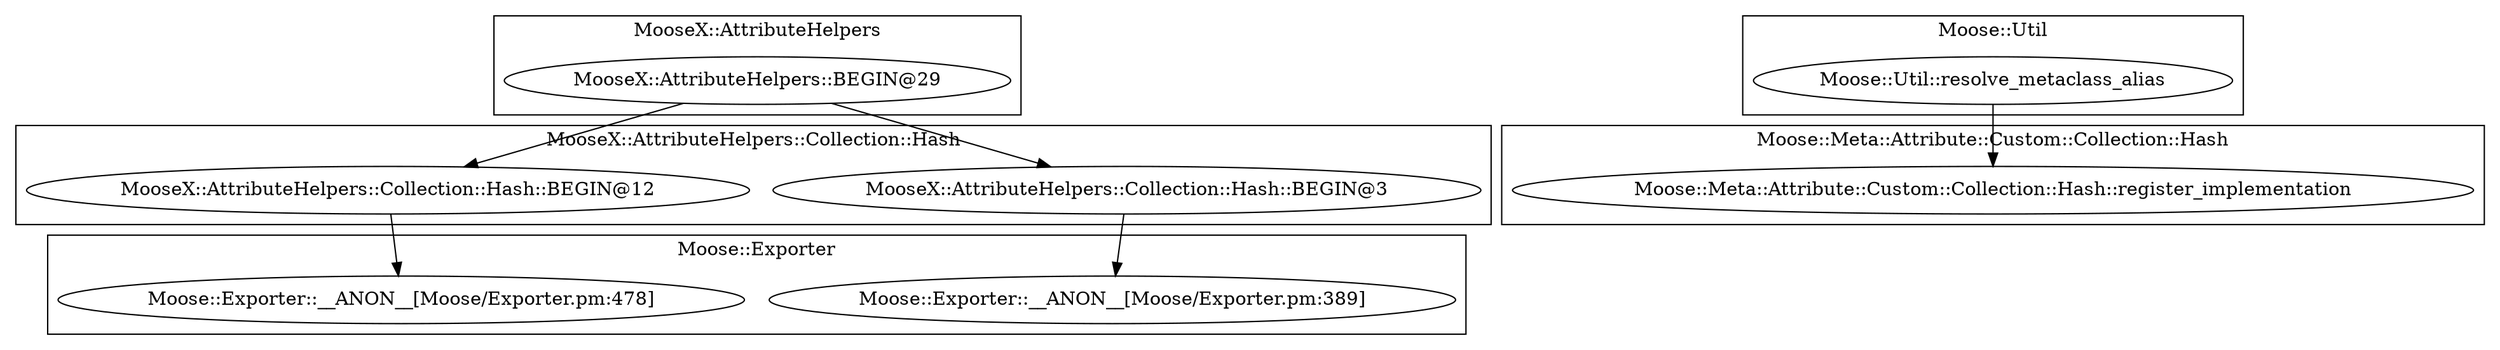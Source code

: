 digraph {
graph [overlap=false]
subgraph cluster_MooseX_AttributeHelpers_Collection_Hash {
	label="MooseX::AttributeHelpers::Collection::Hash";
	"MooseX::AttributeHelpers::Collection::Hash::BEGIN@3";
	"MooseX::AttributeHelpers::Collection::Hash::BEGIN@12";
}
subgraph cluster_Moose_Exporter {
	label="Moose::Exporter";
	"Moose::Exporter::__ANON__[Moose/Exporter.pm:389]";
	"Moose::Exporter::__ANON__[Moose/Exporter.pm:478]";
}
subgraph cluster_Moose_Meta_Attribute_Custom_Collection_Hash {
	label="Moose::Meta::Attribute::Custom::Collection::Hash";
	"Moose::Meta::Attribute::Custom::Collection::Hash::register_implementation";
}
subgraph cluster_Moose_Util {
	label="Moose::Util";
	"Moose::Util::resolve_metaclass_alias";
}
subgraph cluster_MooseX_AttributeHelpers {
	label="MooseX::AttributeHelpers";
	"MooseX::AttributeHelpers::BEGIN@29";
}
"MooseX::AttributeHelpers::Collection::Hash::BEGIN@12" -> "Moose::Exporter::__ANON__[Moose/Exporter.pm:478]";
"MooseX::AttributeHelpers::BEGIN@29" -> "MooseX::AttributeHelpers::Collection::Hash::BEGIN@12";
"MooseX::AttributeHelpers::BEGIN@29" -> "MooseX::AttributeHelpers::Collection::Hash::BEGIN@3";
"Moose::Util::resolve_metaclass_alias" -> "Moose::Meta::Attribute::Custom::Collection::Hash::register_implementation";
"MooseX::AttributeHelpers::Collection::Hash::BEGIN@3" -> "Moose::Exporter::__ANON__[Moose/Exporter.pm:389]";
}
